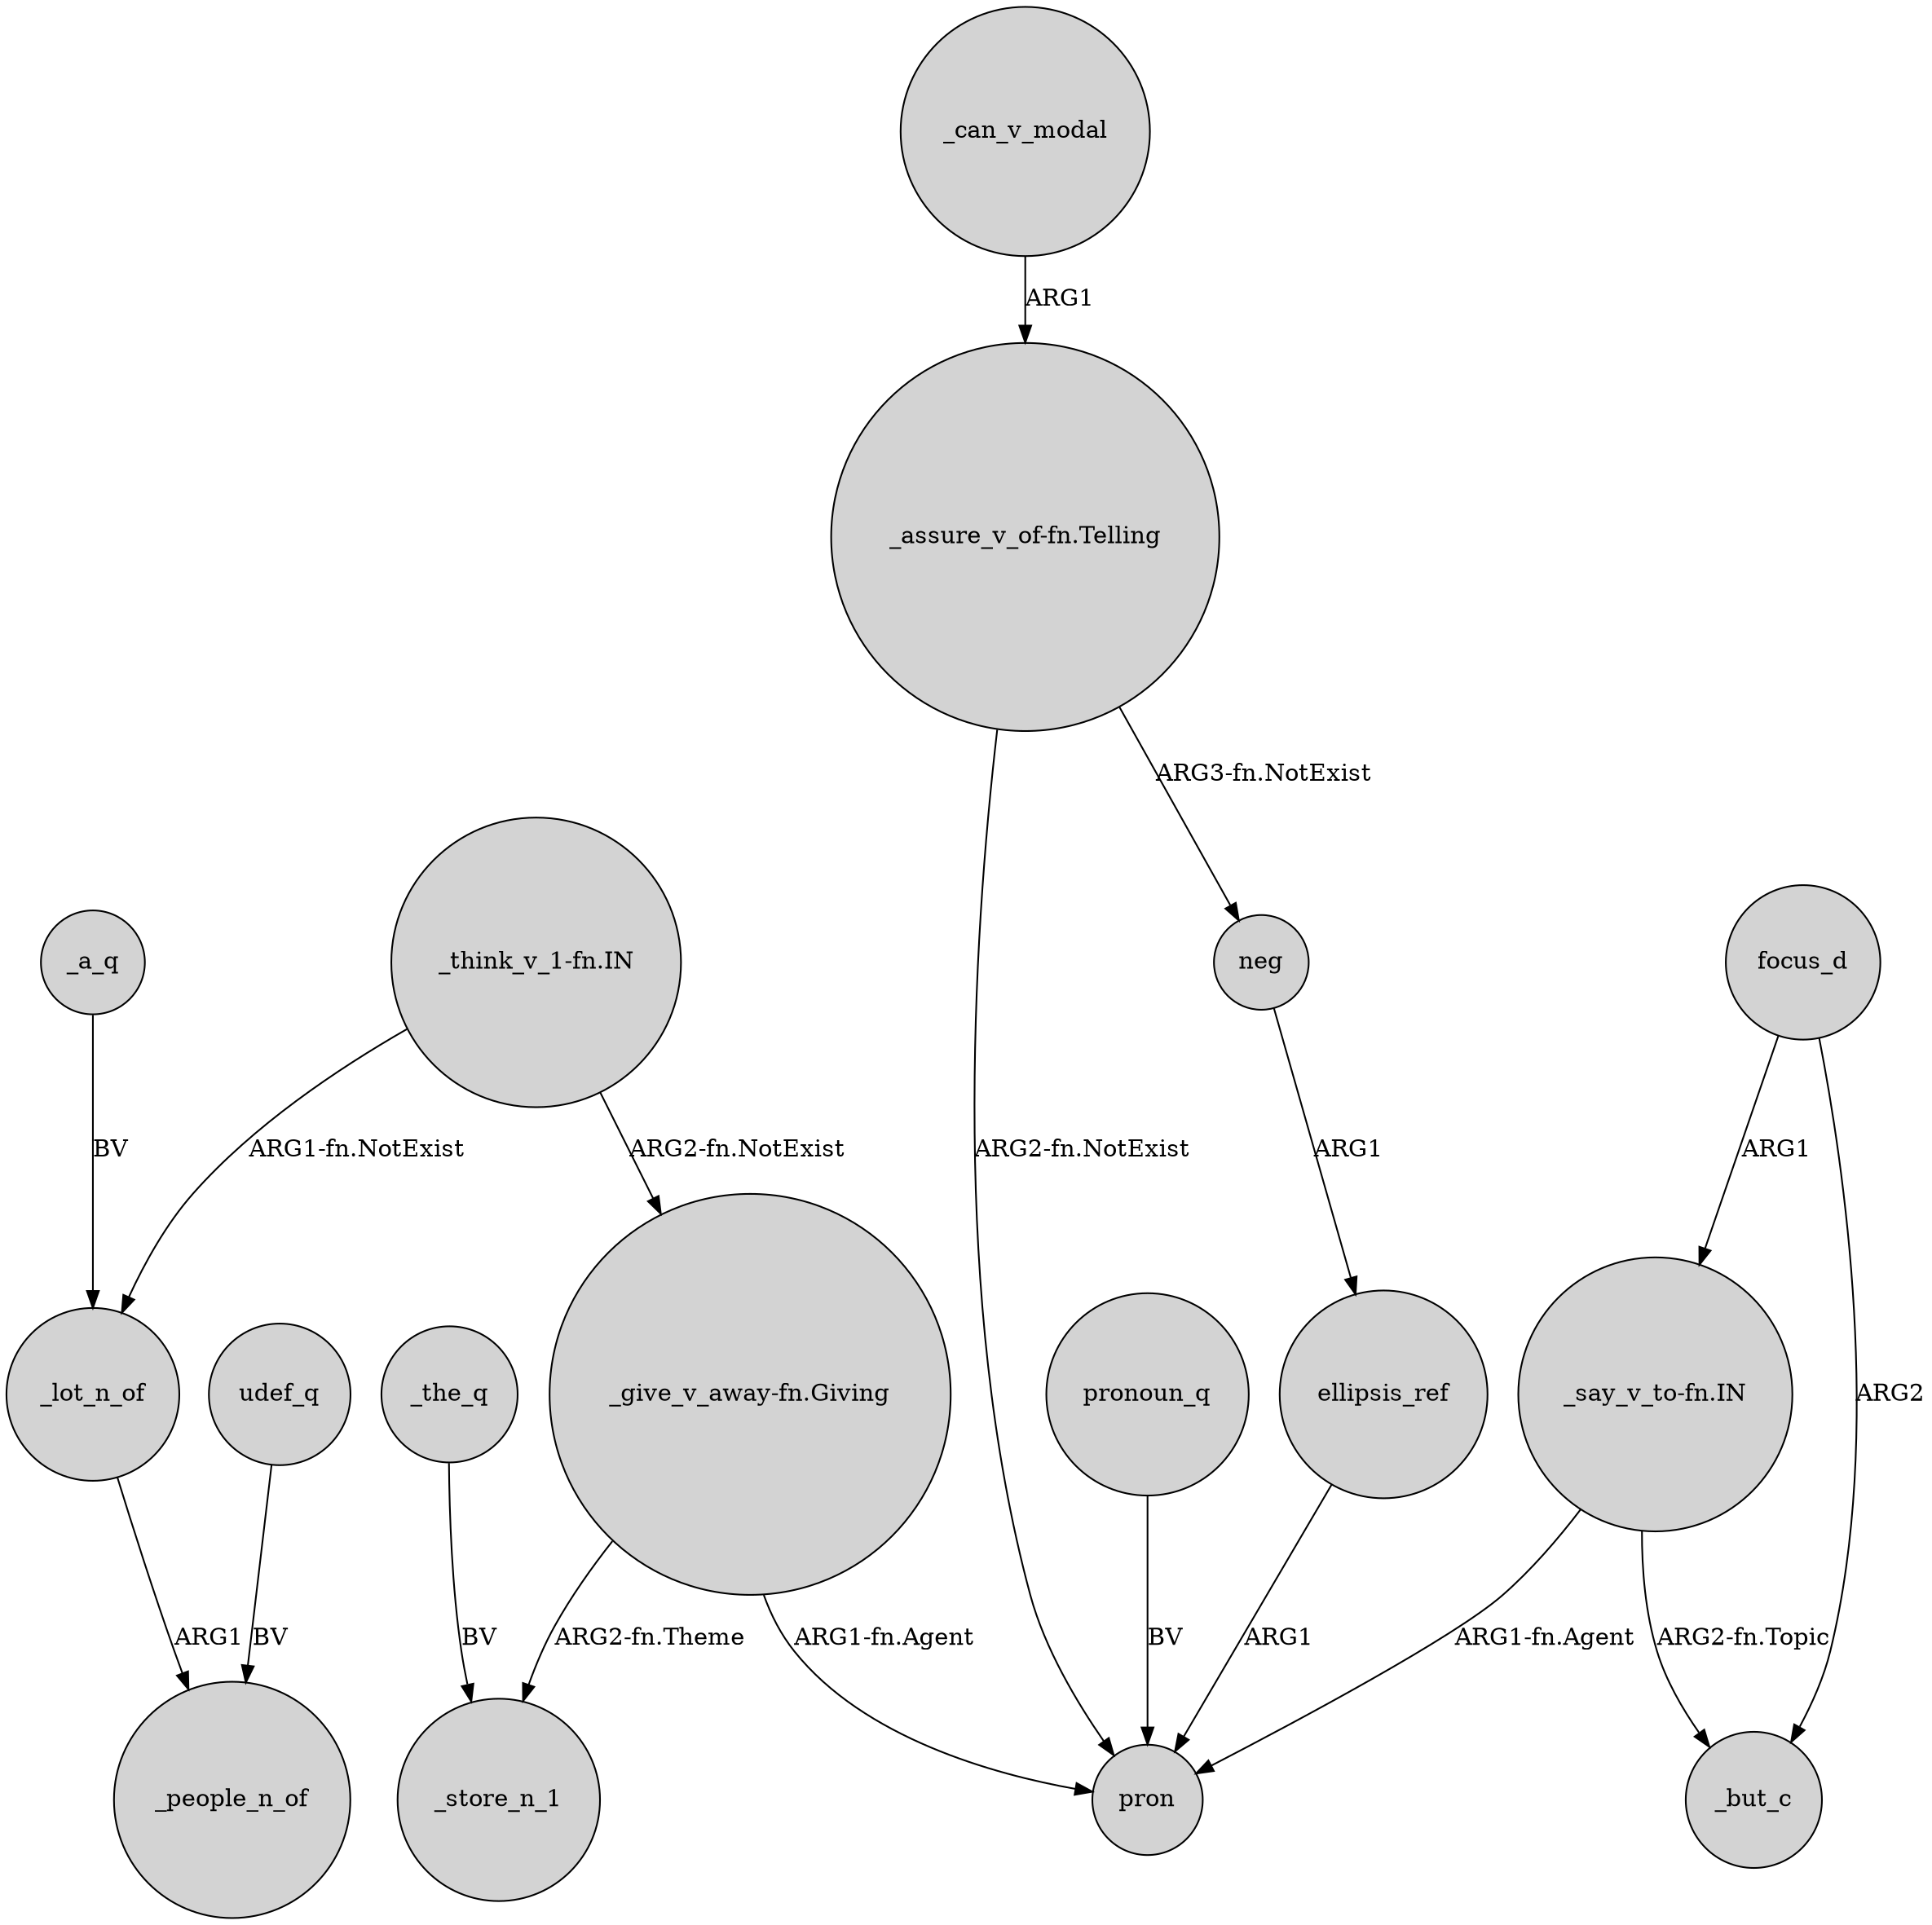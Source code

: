 digraph {
	node [shape=circle style=filled]
	_a_q -> _lot_n_of [label=BV]
	"_think_v_1-fn.IN" -> _lot_n_of [label="ARG1-fn.NotExist"]
	"_think_v_1-fn.IN" -> "_give_v_away-fn.Giving" [label="ARG2-fn.NotExist"]
	ellipsis_ref -> pron [label=ARG1]
	"_say_v_to-fn.IN" -> _but_c [label="ARG2-fn.Topic"]
	"_give_v_away-fn.Giving" -> _store_n_1 [label="ARG2-fn.Theme"]
	pronoun_q -> pron [label=BV]
	_can_v_modal -> "_assure_v_of-fn.Telling" [label=ARG1]
	"_give_v_away-fn.Giving" -> pron [label="ARG1-fn.Agent"]
	_the_q -> _store_n_1 [label=BV]
	_lot_n_of -> _people_n_of [label=ARG1]
	focus_d -> _but_c [label=ARG2]
	"_assure_v_of-fn.Telling" -> pron [label="ARG2-fn.NotExist"]
	"_assure_v_of-fn.Telling" -> neg [label="ARG3-fn.NotExist"]
	neg -> ellipsis_ref [label=ARG1]
	focus_d -> "_say_v_to-fn.IN" [label=ARG1]
	"_say_v_to-fn.IN" -> pron [label="ARG1-fn.Agent"]
	udef_q -> _people_n_of [label=BV]
}
